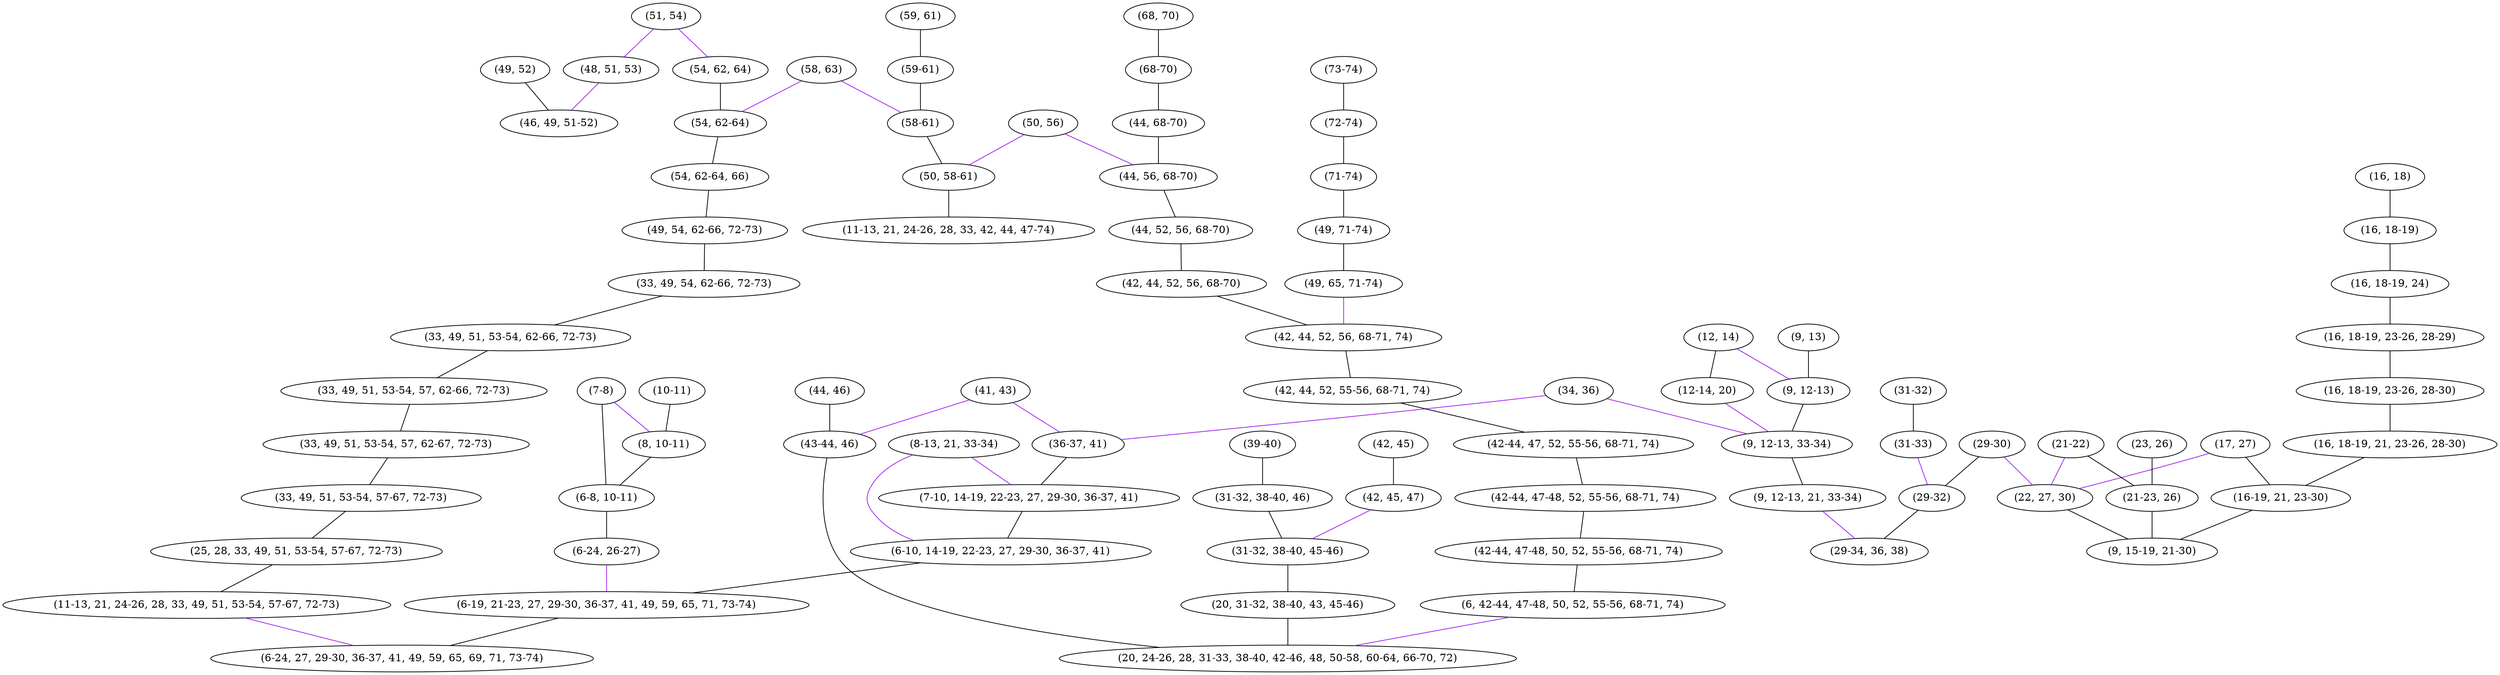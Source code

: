 strict graph "" {
	"(7-8)"	 [parent=True,
		split=True];
	"(8, 10-11)"	 [parent=True,
		split=False];
	"(7-8)" -- "(8, 10-11)"	 [color=purple];
	"(6-8, 10-11)"	 [parent=True,
		split=False];
	"(7-8)" -- "(6-8, 10-11)"	 [color=r];
	"(9, 13)"	 [parent=True,
		split=False];
	"(9, 12-13)"	 [parent=True,
		split=False];
	"(9, 13)" -- "(9, 12-13)"	 [color=r];
	"(10-11)"	 [parent=True,
		split=False];
	"(10-11)" -- "(8, 10-11)"	 [color=r];
	"(12, 14)"	 [parent=True,
		split=True];
	"(12, 14)" -- "(9, 12-13)"	 [color=purple];
	"(12-14, 20)"	 [parent=True,
		split=True];
	"(12, 14)" -- "(12-14, 20)"	 [color=r];
	"(16, 18)"	 [parent=True,
		split=False];
	"(16, 18-19)"	 [parent=True,
		split=False];
	"(16, 18)" -- "(16, 18-19)"	 [color=r];
	"(17, 27)"	 [parent=True,
		split=True];
	"(22, 27, 30)"	 [parent=True,
		split=False];
	"(17, 27)" -- "(22, 27, 30)"	 [color=purple];
	"(16-19, 21, 23-30)"	 [parent=True,
		split=False];
	"(17, 27)" -- "(16-19, 21, 23-30)"	 [color=r];
	"(21-22)"	 [parent=True,
		split=True];
	"(21-22)" -- "(22, 27, 30)"	 [color=purple];
	"(21-23, 26)"	 [parent=True,
		split=False];
	"(21-22)" -- "(21-23, 26)"	 [color=r];
	"(23, 26)"	 [parent=True,
		split=False];
	"(23, 26)" -- "(21-23, 26)"	 [color=r];
	"(29-30)"	 [parent=True,
		split=True];
	"(29-30)" -- "(22, 27, 30)"	 [color=purple];
	"(29-32)"	 [parent=True,
		split=False];
	"(29-30)" -- "(29-32)"	 [color=r];
	"(31-32)"	 [parent=True,
		split=False];
	"(31-33)"	 [parent=True,
		split=True];
	"(31-32)" -- "(31-33)"	 [color=r];
	"(34, 36)"	 [parent=True,
		split=True];
	"(36-37, 41)"	 [parent=True,
		split=False];
	"(34, 36)" -- "(36-37, 41)"	 [color=purple];
	"(9, 12-13, 33-34)"	 [parent=True,
		split=False];
	"(34, 36)" -- "(9, 12-13, 33-34)"	 [color=purple];
	"(39-40)"	 [parent=True,
		split=False];
	"(31-32, 38-40, 46)"	 [parent=True,
		split=False];
	"(39-40)" -- "(31-32, 38-40, 46)"	 [color=r];
	"(41, 43)"	 [parent=True,
		split=True];
	"(41, 43)" -- "(36-37, 41)"	 [color=purple];
	"(43-44, 46)"	 [parent=True,
		split=False];
	"(41, 43)" -- "(43-44, 46)"	 [color=purple];
	"(42, 45)"	 [parent=True,
		split=False];
	"(42, 45, 47)"	 [parent=True,
		split=True];
	"(42, 45)" -- "(42, 45, 47)"	 [color=r];
	"(44, 46)"	 [parent=True,
		split=False];
	"(44, 46)" -- "(43-44, 46)"	 [color=r];
	"(49, 52)"	 [parent=True,
		split=False];
	"(46, 49, 51-52)"	 [parent=False,
		split=False];
	"(49, 52)" -- "(46, 49, 51-52)"	 [color=r];
	"(50, 56)"	 [parent=True,
		split=True];
	"(44, 56, 68-70)"	 [parent=True,
		split=False];
	"(50, 56)" -- "(44, 56, 68-70)"	 [color=purple];
	"(50, 58-61)"	 [parent=True,
		split=False];
	"(50, 56)" -- "(50, 58-61)"	 [color=purple];
	"(51, 54)"	 [parent=True,
		split=True];
	"(48, 51, 53)"	 [parent=True,
		split=True];
	"(51, 54)" -- "(48, 51, 53)"	 [color=purple];
	"(54, 62, 64)"	 [parent=True,
		split=False];
	"(51, 54)" -- "(54, 62, 64)"	 [color=purple];
	"(58, 63)"	 [parent=True,
		split=True];
	"(54, 62-64)"	 [parent=True,
		split=False];
	"(58, 63)" -- "(54, 62-64)"	 [color=purple];
	"(58-61)"	 [parent=True,
		split=False];
	"(58, 63)" -- "(58-61)"	 [color=purple];
	"(59, 61)"	 [parent=True,
		split=False];
	"(59-61)"	 [parent=True,
		split=False];
	"(59, 61)" -- "(59-61)"	 [color=r];
	"(68, 70)"	 [parent=True,
		split=False];
	"(68-70)"	 [parent=True,
		split=False];
	"(68, 70)" -- "(68-70)"	 [color=r];
	"(73-74)"	 [parent=True,
		split=False];
	"(72-74)"	 [parent=True,
		split=False];
	"(73-74)" -- "(72-74)"	 [color=r];
	"(8, 10-11)" -- "(6-8, 10-11)"	 [color=r];
	"(9, 12-13)" -- "(9, 12-13, 33-34)"	 [color=r];
	"(16, 18-19, 24)"	 [parent=True,
		split=False];
	"(16, 18-19)" -- "(16, 18-19, 24)"	 [color=r];
	"(9, 15-19, 21-30)"	 [parent=False,
		split=False];
	"(22, 27, 30)" -- "(9, 15-19, 21-30)"	 [color=r];
	"(31-33)" -- "(29-32)"	 [color=purple];
	"(7-10, 14-19, 22-23, 27, 29-30, 36-37, 41)"	 [parent=True,
		split=False];
	"(36-37, 41)" -- "(7-10, 14-19, 22-23, 27, 29-30, 36-37, 41)"	 [color=r];
	"(31-32, 38-40, 45-46)"	 [parent=True,
		split=False];
	"(42, 45, 47)" -- "(31-32, 38-40, 45-46)"	 [color=purple];
	"(20, 24-26, 28, 31-33, 38-40, 42-46, 48, 50-58, 60-64, 66-70, 72)"	 [parent=False,
		split=False];
	"(43-44, 46)" -- "(20, 24-26, 28, 31-33, 38-40, 42-46, 48, 50-58, 60-64, 66-70, 72)"	 [color=r];
	"(48, 51, 53)" -- "(46, 49, 51-52)"	 [color=purple];
	"(54, 62, 64)" -- "(54, 62-64)"	 [color=r];
	"(59-61)" -- "(58-61)"	 [color=r];
	"(44, 68-70)"	 [parent=True,
		split=False];
	"(68-70)" -- "(44, 68-70)"	 [color=r];
	"(71-74)"	 [parent=True,
		split=False];
	"(72-74)" -- "(71-74)"	 [color=r];
	"(12-14, 20)" -- "(9, 12-13, 33-34)"	 [color=purple];
	"(16, 18-19, 23-26, 28-29)"	 [parent=True,
		split=False];
	"(16, 18-19, 24)" -- "(16, 18-19, 23-26, 28-29)"	 [color=r];
	"(21-23, 26)" -- "(9, 15-19, 21-30)"	 [color=r];
	"(29-34, 36, 38)"	 [parent=False,
		split=False];
	"(29-32)" -- "(29-34, 36, 38)"	 [color=r];
	"(44, 68-70)" -- "(44, 56, 68-70)"	 [color=r];
	"(54, 62-64, 66)"	 [parent=True,
		split=False];
	"(54, 62-64)" -- "(54, 62-64, 66)"	 [color=r];
	"(58-61)" -- "(50, 58-61)"	 [color=r];
	"(49, 71-74)"	 [parent=True,
		split=False];
	"(71-74)" -- "(49, 71-74)"	 [color=r];
	"(6-24, 26-27)"	 [parent=True,
		split=True];
	"(6-8, 10-11)" -- "(6-24, 26-27)"	 [color=r];
	"(9, 12-13, 21, 33-34)"	 [parent=True,
		split=True];
	"(9, 12-13, 33-34)" -- "(9, 12-13, 21, 33-34)"	 [color=r];
	"(44, 52, 56, 68-70)"	 [parent=True,
		split=False];
	"(44, 56, 68-70)" -- "(44, 52, 56, 68-70)"	 [color=r];
	"(49, 65, 71-74)"	 [parent=True,
		split=True];
	"(49, 71-74)" -- "(49, 65, 71-74)"	 [color=r];
	"(11-13, 21, 24-26, 28, 33, 42, 44, 47-74)"	 [parent=False,
		split=False];
	"(50, 58-61)" -- "(11-13, 21, 24-26, 28, 33, 42, 44, 47-74)"	 [color=r];
	"(49, 54, 62-66, 72-73)"	 [parent=True,
		split=False];
	"(54, 62-64, 66)" -- "(49, 54, 62-66, 72-73)"	 [color=r];
	"(9, 12-13, 21, 33-34)" -- "(29-34, 36, 38)"	 [color=purple];
	"(31-32, 38-40, 46)" -- "(31-32, 38-40, 45-46)"	 [color=r];
	"(42, 44, 52, 56, 68-70)"	 [parent=True,
		split=False];
	"(44, 52, 56, 68-70)" -- "(42, 44, 52, 56, 68-70)"	 [color=r];
	"(42, 44, 52, 56, 68-71, 74)"	 [parent=True,
		split=False];
	"(49, 65, 71-74)" -- "(42, 44, 52, 56, 68-71, 74)"	 [color=purple];
	"(20, 31-32, 38-40, 43, 45-46)"	 [parent=True,
		split=False];
	"(31-32, 38-40, 45-46)" -- "(20, 31-32, 38-40, 43, 45-46)"	 [color=r];
	"(42, 44, 52, 56, 68-70)" -- "(42, 44, 52, 56, 68-71, 74)"	 [color=r];
	"(8-13, 21, 33-34)"	 [parent=True,
		split=True];
	"(8-13, 21, 33-34)" -- "(7-10, 14-19, 22-23, 27, 29-30, 36-37, 41)"	 [color=purple];
	"(6-10, 14-19, 22-23, 27, 29-30, 36-37, 41)"	 [parent=True,
		split=False];
	"(8-13, 21, 33-34)" -- "(6-10, 14-19, 22-23, 27, 29-30, 36-37, 41)"	 [color=purple];
	"(16, 18-19, 23-26, 28-30)"	 [parent=True,
		split=False];
	"(16, 18-19, 23-26, 28-29)" -- "(16, 18-19, 23-26, 28-30)"	 [color=r];
	"(20, 31-32, 38-40, 43, 45-46)" -- "(20, 24-26, 28, 31-33, 38-40, 42-46, 48, 50-58, 60-64, 66-70, 72)"	 [color=r];
	"(42, 44, 52, 55-56, 68-71, 74)"	 [parent=True,
		split=False];
	"(42, 44, 52, 56, 68-71, 74)" -- "(42, 44, 52, 55-56, 68-71, 74)"	 [color=r];
	"(33, 49, 54, 62-66, 72-73)"	 [parent=True,
		split=False];
	"(49, 54, 62-66, 72-73)" -- "(33, 49, 54, 62-66, 72-73)"	 [color=r];
	"(16, 18-19, 21, 23-26, 28-30)"	 [parent=True,
		split=False];
	"(16, 18-19, 23-26, 28-30)" -- "(16, 18-19, 21, 23-26, 28-30)"	 [color=r];
	"(33, 49, 51, 53-54, 62-66, 72-73)"	 [parent=True,
		split=False];
	"(33, 49, 54, 62-66, 72-73)" -- "(33, 49, 51, 53-54, 62-66, 72-73)"	 [color=r];
	"(42-44, 47, 52, 55-56, 68-71, 74)"	 [parent=True,
		split=False];
	"(42, 44, 52, 55-56, 68-71, 74)" -- "(42-44, 47, 52, 55-56, 68-71, 74)"	 [color=r];
	"(16, 18-19, 21, 23-26, 28-30)" -- "(16-19, 21, 23-30)"	 [color=r];
	"(33, 49, 51, 53-54, 57, 62-66, 72-73)"	 [parent=True,
		split=False];
	"(33, 49, 51, 53-54, 62-66, 72-73)" -- "(33, 49, 51, 53-54, 57, 62-66, 72-73)"	 [color=r];
	"(42-44, 47-48, 52, 55-56, 68-71, 74)"	 [parent=True,
		split=False];
	"(42-44, 47, 52, 55-56, 68-71, 74)" -- "(42-44, 47-48, 52, 55-56, 68-71, 74)"	 [color=r];
	"(16-19, 21, 23-30)" -- "(9, 15-19, 21-30)"	 [color=r];
	"(33, 49, 51, 53-54, 57, 62-67, 72-73)"	 [parent=True,
		split=False];
	"(33, 49, 51, 53-54, 57, 62-66, 72-73)" -- "(33, 49, 51, 53-54, 57, 62-67, 72-73)"	 [color=r];
	"(42-44, 47-48, 50, 52, 55-56, 68-71, 74)"	 [parent=True,
		split=False];
	"(42-44, 47-48, 52, 55-56, 68-71, 74)" -- "(42-44, 47-48, 50, 52, 55-56, 68-71, 74)"	 [color=r];
	"(33, 49, 51, 53-54, 57-67, 72-73)"	 [parent=True,
		split=False];
	"(33, 49, 51, 53-54, 57, 62-67, 72-73)" -- "(33, 49, 51, 53-54, 57-67, 72-73)"	 [color=r];
	"(6, 42-44, 47-48, 50, 52, 55-56, 68-71, 74)"	 [parent=True,
		split=True];
	"(42-44, 47-48, 50, 52, 55-56, 68-71, 74)" -- "(6, 42-44, 47-48, 50, 52, 55-56, 68-71, 74)"	 [color=r];
	"(6, 42-44, 47-48, 50, 52, 55-56, 68-71, 74)" -- "(20, 24-26, 28, 31-33, 38-40, 42-46, 48, 50-58, 60-64, 66-70, 72)"	 [color=purple];
	"(7-10, 14-19, 22-23, 27, 29-30, 36-37, 41)" -- "(6-10, 14-19, 22-23, 27, 29-30, 36-37, 41)"	 [color=r];
	"(25, 28, 33, 49, 51, 53-54, 57-67, 72-73)"	 [parent=True,
		split=False];
	"(33, 49, 51, 53-54, 57-67, 72-73)" -- "(25, 28, 33, 49, 51, 53-54, 57-67, 72-73)"	 [color=r];
	"(6-19, 21-23, 27, 29-30, 36-37, 41, 49, 59, 65, 71, 73-74)"	 [parent=True,
		split=False];
	"(6-10, 14-19, 22-23, 27, 29-30, 36-37, 41)" -- "(6-19, 21-23, 27, 29-30, 36-37, 41, 49, 59, 65, 71, 73-74)"	 [color=r];
	"(11-13, 21, 24-26, 28, 33, 49, 51, 53-54, 57-67, 72-73)"	 [parent=True,
		split=True];
	"(25, 28, 33, 49, 51, 53-54, 57-67, 72-73)" -- "(11-13, 21, 24-26, 28, 33, 49, 51, 53-54, 57-67, 72-73)"	 [color=r];
	"(6-24, 26-27)" -- "(6-19, 21-23, 27, 29-30, 36-37, 41, 49, 59, 65, 71, 73-74)"	 [color=purple];
	"(6-24, 27, 29-30, 36-37, 41, 49, 59, 65, 69, 71, 73-74)"	 [parent=False,
		split=False];
	"(11-13, 21, 24-26, 28, 33, 49, 51, 53-54, 57-67, 72-73)" -- "(6-24, 27, 29-30, 36-37, 41, 49, 59, 65, 69, 71, 73-74)"	 [color=purple];
	"(6-19, 21-23, 27, 29-30, 36-37, 41, 49, 59, 65, 71, 73-74)" -- "(6-24, 27, 29-30, 36-37, 41, 49, 59, 65, 69, 71, 73-74)"	 [color=r];
}
